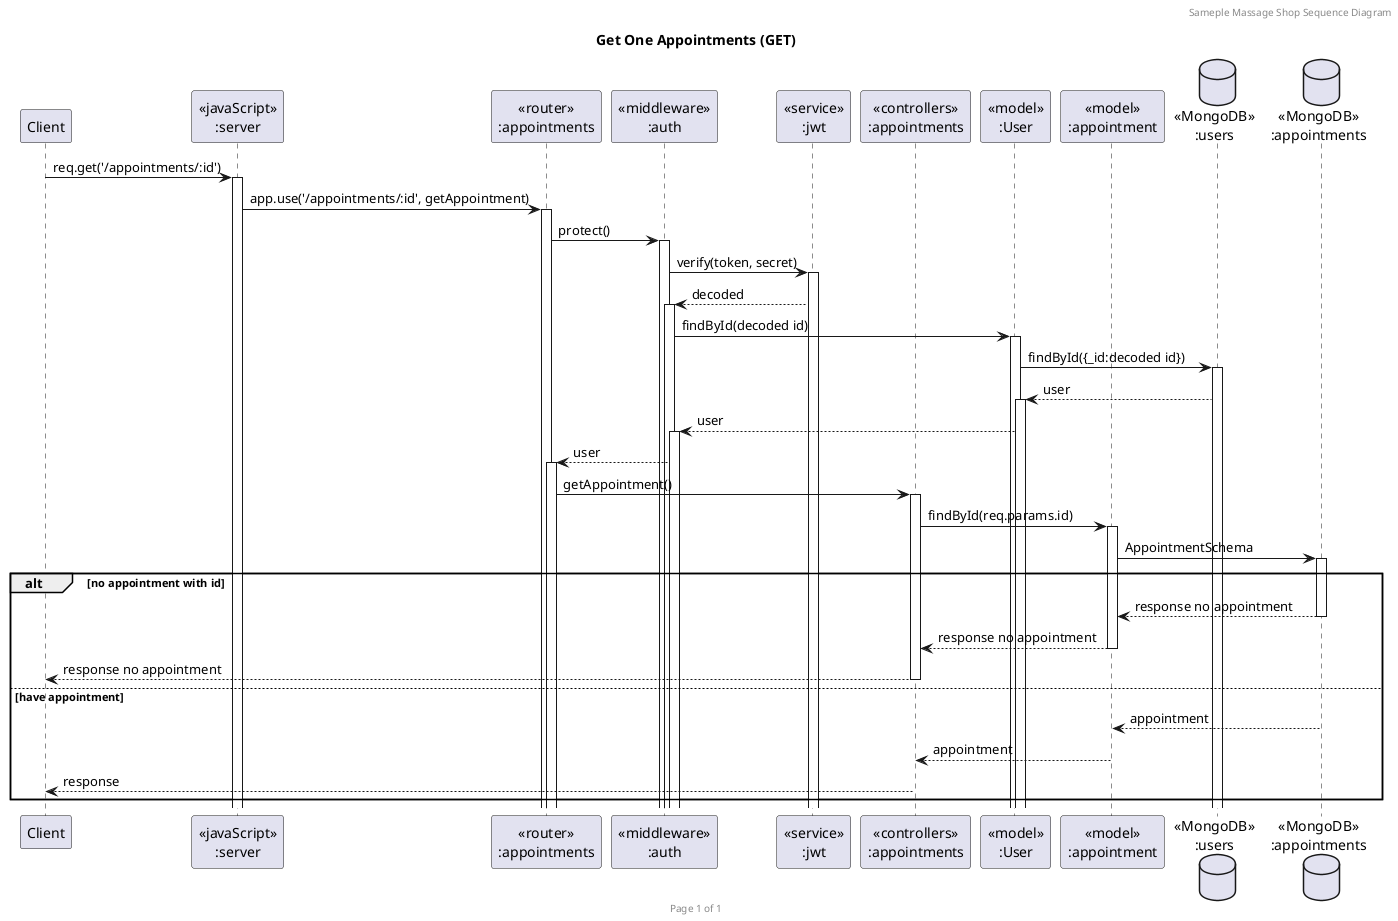 @startuml Get One Appointments (GET)

header Sameple Massage Shop Sequence Diagram
footer Page %page% of %lastpage%
title "Get One Appointments (GET)"

participant "Client" as client
participant "<<javaScript>>\n:server" as server
participant "<<router>>\n:appointments" as routerAppointments
participant "<<middleware>>\n:auth" as middleware
participant "<<service>>\n:jwt" as service
participant "<<controllers>>\n:appointments" as controllersAppointments
participant "<<model>>\n:User" as modelUser
participant "<<model>>\n:appointment" as modelAppointment
database "<<MongoDB>>\n:users" as UsersDatabase
database "<<MongoDB>>\n:appointments" as AppointmentsDatabase

client->server ++:req.get('/appointments/:id')
server->routerAppointments ++:app.use('/appointments/:id', getAppointment)
routerAppointments -> middleware ++:protect()
middleware -> service ++:verify(token, secret)
middleware <-- service ++:decoded
middleware -> modelUser ++:findById(decoded id)
modelUser -> UsersDatabase ++:findById({_id:decoded id})
modelUser <-- UsersDatabase ++:user
middleware <-- modelUser ++:user
routerAppointments <-- middleware ++:user
routerAppointments -> controllersAppointments ++:getAppointment()
controllersAppointments->modelAppointment ++:findById(req.params.id)
modelAppointment ->AppointmentsDatabase ++: AppointmentSchema
alt no appointment with id
  AppointmentsDatabase --> modelAppointment --: response no appointment
  controllersAppointments <-- modelAppointment --:response no appointment
  client <-- controllersAppointments --:response no appointment
else have appointment
  AppointmentsDatabase --> modelAppointment --: appointment
  controllersAppointments <-- modelAppointment --: appointment
  client <-- controllersAppointments --:response
end

@enduml

